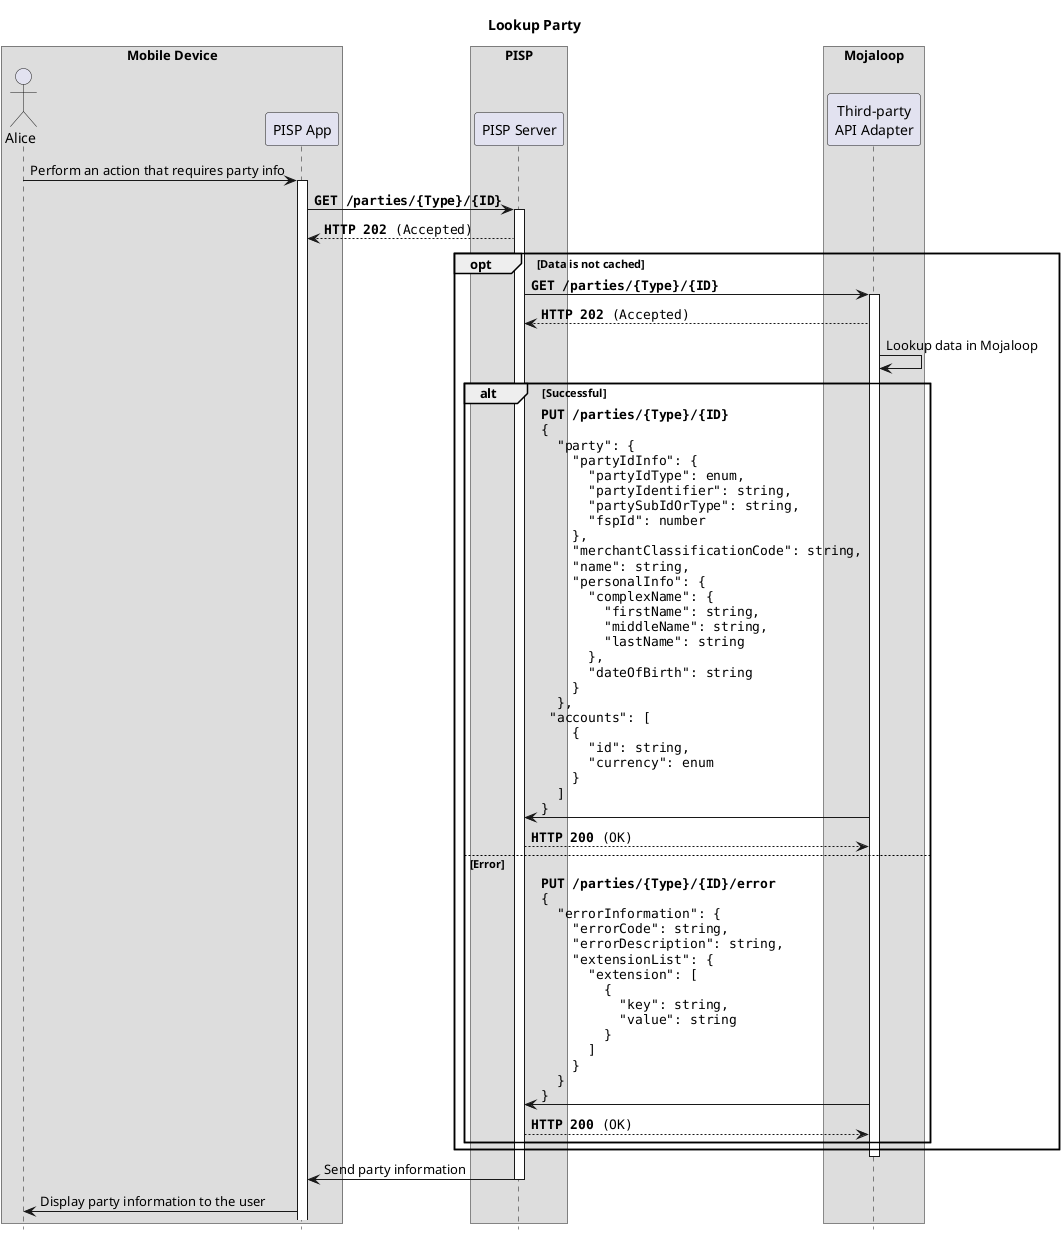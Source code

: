 @startuml Lookup Party

title: Lookup Party

hide footbox

box "Mobile Device"
  actor Alice
  participant "PISP App" as App
end box
box "PISP"
  participant "PISP Server" as Server
end box
box "Mojaloop"
  participant "Third-party\nAPI Adapter" as Adapter
end box

' start flow
Alice -> App ++: Perform an action that requires party info

App -> Server ++: ""**GET /parties/{Type}/{ID}**""
App <-- Server : ""**HTTP 202** (Accepted)""

opt Data is not cached
  Server -> Adapter: ""**GET /parties/{Type}/{ID}**""
  activate Adapter
  Server <-- Adapter: ""**HTTP 202** (Accepted)""

  Adapter -> Adapter: Lookup data in Mojaloop

  alt Successful
    Adapter -> Server: ""**PUT /parties/{Type}/{ID}**""\n\
""{ ""\n\
""  "party": {""\n\
""    "partyIdInfo": {""\n\
""      "partyIdType": enum,""\n\
""      "partyIdentifier": string,""\n\
""      "partySubIdOrType": string,""\n\
""      "fspId": number""\n\
""    },""\n\
""    "merchantClassificationCode": string,""\n\
""    "name": string,""\n\
""    "personalInfo": {""\n\
""      "complexName": {""\n\
""        "firstName": string,""\n\
""        "middleName": string,""\n\
""        "lastName": string""\n\
""      },""\n\
""      "dateOfBirth": string""\n\
""    }""\n\
""  },""\n\
"" "accounts": [""\n\
""    {""\n\
""      "id": string,""\n\
""      "currency": enum""\n\
""    }""\n\
""  ]""\n\
""} ""

    Adapter <-- Server: ""**HTTP 200** (OK)""

  else Error
    Adapter -> Server : ""**PUT /parties/{Type}/{ID}/error**""\n\
""{ ""\n\
""  "errorInformation": {""\n\
""    "errorCode": string,""\n\
""    "errorDescription": string,""\n\
""    "extensionList": {""\n\
""      "extension": [""\n\
""        {""\n\
""          "key": string,""\n\
""          "value": string""\n\
""        }""\n\
""      ]""\n\
""    }""\n\
""  }""\n\
""} ""

    Adapter <-- Server: ""**HTTP 200** (OK)""
  end
end

deactivate Adapter

Server -> App: Send party information
deactivate Server

App -> Alice: Display party information to the user

@enduml
